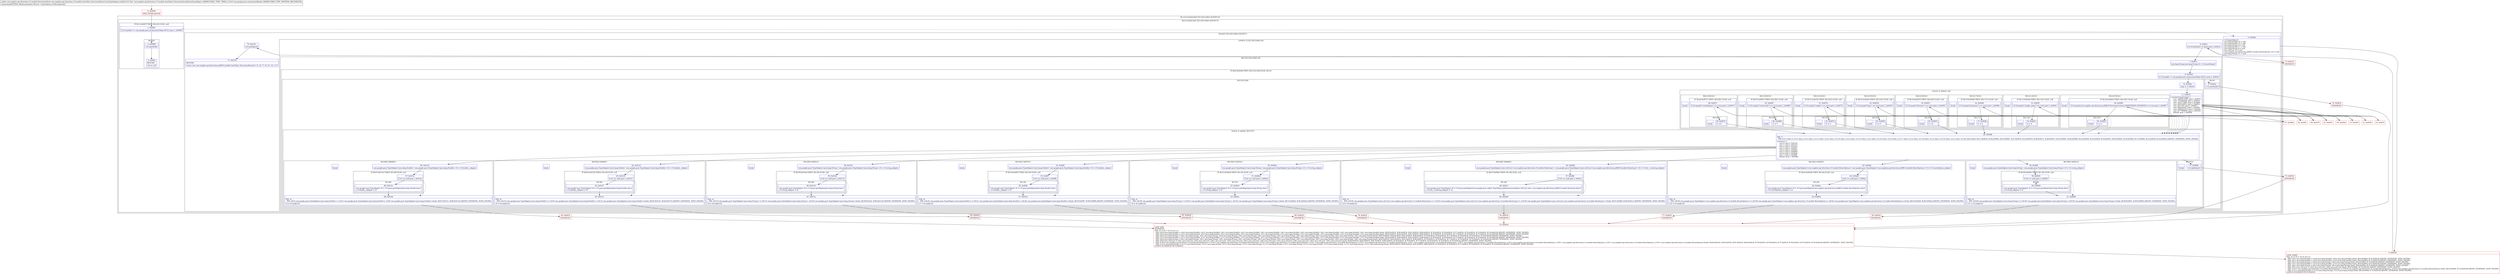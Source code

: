 digraph "CFG forcom.mapbox.api.directions.v5.models.AutoValue_DirectionsRoute.GsonTypeAdapter.read(Lcom\/google\/gson\/stream\/JsonReader;)Lcom\/mapbox\/api\/directions\/v5\/models\/DirectionsRoute;" {
subgraph cluster_Region_1440393895 {
label = "R(1:(2:(2:2|3)|(4:4|(2:7|(3:10|11|36)(1:9))|70|71)))";
node [shape=record,color=blue];
subgraph cluster_Region_1289423044 {
label = "R(2:(2:2|3)|(4:4|(2:7|(3:10|11|36)(1:9))|70|71))";
node [shape=record,color=blue];
subgraph cluster_IfRegion_1177563721 {
label = "IF [B:1:0x0007] THEN: R(2:2|3) ELSE: null";
node [shape=record,color=blue];
Node_1 [shape=record,label="{1\:\ 0x0007|if (r14.peek() == com.google.gson.stream.JsonToken.NULL) goto L_0x0009\l}"];
subgraph cluster_Region_2043659922 {
label = "R(2:2|3)";
node [shape=record,color=blue];
Node_2 [shape=record,label="{2\:\ 0x0009|r14.nextNull()\l}"];
Node_3 [shape=record,label="{3\:\ 0x000c|RETURN\l|return null\l}"];
}
}
subgraph cluster_Region_555210824 {
label = "R(4:4|(2:7|(3:10|11|36)(1:9))|70|71)";
node [shape=record,color=blue];
Node_4 [shape=record,label="{4\:\ 0x000d|r14.beginObject()\ljava.lang.Double r4 = null\ljava.lang.Double r5 = null\ljava.lang.String r6 = null\ljava.lang.Double r7 = null\ljava.lang.String r8 = null\ljava.util.List r9 = null\lcom.mapbox.api.directions.p008v5.models.RouteOptions r10 = null\ljava.lang.String r11 = null\l}"];
subgraph cluster_LoopRegion_2042680478 {
label = "LOOP:0: (2:7|(3:10|11|36)(1:9))";
node [shape=record,color=blue];
Node_6 [shape=record,label="{6\:\ 0x001c|if (r14.hasNext() != false) goto L_0x001e\l}"];
subgraph cluster_Region_1434414431 {
label = "R(2:7|(3:10|11|36)(1:9))";
node [shape=record,color=blue];
Node_7 [shape=record,label="{7\:\ 0x001e|java.lang.String java.lang.String r0 = r14.nextName()\l}"];
subgraph cluster_IfRegion_1841921610 {
label = "IF [B:8:0x0028] THEN: R(3:10|11|36) ELSE: R(1:9)";
node [shape=record,color=blue];
Node_8 [shape=record,label="{8\:\ 0x0028|if (r14.peek() != com.google.gson.stream.JsonToken.NULL) goto L_0x002e\l}"];
subgraph cluster_Region_556242970 {
label = "R(3:10|11|36)";
node [shape=record,color=blue];
Node_10 [shape=record,label="{10\:\ 0x002e|char r1 = 65535\l}"];
subgraph cluster_SwitchRegion_1315833200 {
label = "Switch: 8, default: null";
node [shape=record,color=blue];
Node_11 [shape=record,label="{11\:\ 0x0035|switch(r0.hashCode()) \{\l    case \-1992012396: goto L_0x007f;\l    case \-791592328: goto L_0x0075;\l    case \-445777899: goto L_0x006b;\l    case \-264720852: goto L_0x0061;\l    case 3317797: goto L_0x0057;\l    case 288459765: goto L_0x004d;\l    case 1846020210: goto L_0x0043;\l    case 2077998066: goto L_0x0039;\l    default: goto L_0x0038;\l\}\l}"];
subgraph cluster_Region_715959232 {
label = "R(2:(2:35|1)|1)";
node [shape=record,color=blue];
subgraph cluster_IfRegion_627258362 {
label = "IF [B:34:0x0085] THEN: R(2:35|1) ELSE: null";
node [shape=record,color=blue];
Node_34 [shape=record,label="{34\:\ 0x0085|if (r0.equals(com.mapbox.api.directions.p008v5.DirectionsCriteria.ANNOTATION_DURATION) == true) goto L_0x0087\l}"];
subgraph cluster_Region_1708057318 {
label = "R(2:35|1)";
node [shape=record,color=blue];
Node_35 [shape=record,label="{35\:\ 0x0087|r1 = 1\l}"];
Node_InsnContainer_760222545 [shape=record,label="{|break\l}"];
}
}
Node_InsnContainer_1389053505 [shape=record,label="{|break\l}"];
}
subgraph cluster_Region_1960204668 {
label = "R(2:(2:32|1)|1)";
node [shape=record,color=blue];
subgraph cluster_IfRegion_1140591197 {
label = "IF [B:31:0x007b] THEN: R(2:32|1) ELSE: null";
node [shape=record,color=blue];
Node_31 [shape=record,label="{31\:\ 0x007b|if (r0.equals(\"weight\") == true) goto L_0x007d\l}"];
subgraph cluster_Region_2082895640 {
label = "R(2:32|1)";
node [shape=record,color=blue];
Node_32 [shape=record,label="{32\:\ 0x007d|r1 = 3\l}"];
Node_InsnContainer_1005260429 [shape=record,label="{|break\l}"];
}
}
Node_InsnContainer_369903674 [shape=record,label="{|break\l}"];
}
subgraph cluster_Region_519958004 {
label = "R(2:(2:29|1)|1)";
node [shape=record,color=blue];
subgraph cluster_IfRegion_1841795816 {
label = "IF [B:28:0x0071] THEN: R(2:29|1) ELSE: null";
node [shape=record,color=blue];
Node_28 [shape=record,label="{28\:\ 0x0071|if (r0.equals(\"routeOptions\") == true) goto L_0x0073\l}"];
subgraph cluster_Region_1361178610 {
label = "R(2:29|1)";
node [shape=record,color=blue];
Node_29 [shape=record,label="{29\:\ 0x0073|r1 = 6\l}"];
Node_InsnContainer_1478908654 [shape=record,label="{|break\l}"];
}
}
Node_InsnContainer_995796993 [shape=record,label="{|break\l}"];
}
subgraph cluster_Region_1340304072 {
label = "R(2:(2:26|1)|1)";
node [shape=record,color=blue];
subgraph cluster_IfRegion_1404850085 {
label = "IF [B:25:0x0067] THEN: R(2:26|1) ELSE: null";
node [shape=record,color=blue];
Node_25 [shape=record,label="{25\:\ 0x0067|if (r0.equals(\"voiceLocale\") == true) goto L_0x0069\l}"];
subgraph cluster_Region_1289439876 {
label = "R(2:26|1)";
node [shape=record,color=blue];
Node_26 [shape=record,label="{26\:\ 0x0069|r1 = 7\l}"];
Node_InsnContainer_1040235661 [shape=record,label="{|break\l}"];
}
}
Node_InsnContainer_1419468937 [shape=record,label="{|break\l}"];
}
subgraph cluster_Region_988795067 {
label = "R(2:(2:23|1)|1)";
node [shape=record,color=blue];
subgraph cluster_IfRegion_1878805195 {
label = "IF [B:22:0x005d] THEN: R(2:23|1) ELSE: null";
node [shape=record,color=blue];
Node_22 [shape=record,label="{22\:\ 0x005d|if (r0.equals(\"legs\") == true) goto L_0x005f\l}"];
subgraph cluster_Region_1586513963 {
label = "R(2:23|1)";
node [shape=record,color=blue];
Node_23 [shape=record,label="{23\:\ 0x005f|r1 = 5\l}"];
Node_InsnContainer_1846429700 [shape=record,label="{|break\l}"];
}
}
Node_InsnContainer_1439790492 [shape=record,label="{|break\l}"];
}
subgraph cluster_Region_1522649223 {
label = "R(2:(2:20|1)|1)";
node [shape=record,color=blue];
subgraph cluster_IfRegion_1282476939 {
label = "IF [B:19:0x0053] THEN: R(2:20|1) ELSE: null";
node [shape=record,color=blue];
Node_19 [shape=record,label="{19\:\ 0x0053|if (r0.equals(\"distance\") == true) goto L_0x0055\l}"];
subgraph cluster_Region_297892438 {
label = "R(2:20|1)";
node [shape=record,color=blue];
Node_20 [shape=record,label="{20\:\ 0x0055|r1 = 0\l}"];
Node_InsnContainer_519025004 [shape=record,label="{|break\l}"];
}
}
Node_InsnContainer_45974749 [shape=record,label="{|break\l}"];
}
subgraph cluster_Region_1545501827 {
label = "R(2:(2:17|1)|1)";
node [shape=record,color=blue];
subgraph cluster_IfRegion_502300735 {
label = "IF [B:16:0x0049] THEN: R(2:17|1) ELSE: null";
node [shape=record,color=blue];
Node_16 [shape=record,label="{16\:\ 0x0049|if (r0.equals(\"geometry\") == true) goto L_0x004b\l}"];
subgraph cluster_Region_1338071523 {
label = "R(2:17|1)";
node [shape=record,color=blue];
Node_17 [shape=record,label="{17\:\ 0x004b|r1 = 2\l}"];
Node_InsnContainer_139395703 [shape=record,label="{|break\l}"];
}
}
Node_InsnContainer_1808312003 [shape=record,label="{|break\l}"];
}
subgraph cluster_Region_87907339 {
label = "R(2:(2:14|1)|1)";
node [shape=record,color=blue];
subgraph cluster_IfRegion_738211139 {
label = "IF [B:13:0x003f] THEN: R(2:14|1) ELSE: null";
node [shape=record,color=blue];
Node_13 [shape=record,label="{13\:\ 0x003f|if (r0.equals(\"weight_name\") == true) goto L_0x0041\l}"];
subgraph cluster_Region_1507374581 {
label = "R(2:14|1)";
node [shape=record,color=blue];
Node_14 [shape=record,label="{14\:\ 0x0041|r1 = 4\l}"];
Node_InsnContainer_711508555 [shape=record,label="{|break\l}"];
}
}
Node_InsnContainer_1522807243 [shape=record,label="{|break\l}"];
}
}
subgraph cluster_SwitchRegion_89485301 {
label = "Switch: 8, default: R(2:37|1)";
node [shape=record,color=blue];
Node_36 [shape=record,label="{36\:\ 0x0088|PHI: r1 \l  PHI: (r1v3 char) = (r1v2 char), (r1v2 char), (r1v13 char), (r1v2 char), (r1v14 char), (r1v2 char), (r1v15 char), (r1v2 char), (r1v16 char), (r1v2 char), (r1v17 char), (r1v2 char), (r1v18 char), (r1v2 char), (r1v19 char), (r1v2 char), (r1v20 char) binds: [B:11:0x0035, B:34:0x0085, B:35:0x0087, B:31:0x007b, B:32:0x007d, B:28:0x0071, B:29:0x0073, B:25:0x0067, B:26:0x0069, B:22:0x005d, B:23:0x005f, B:19:0x0053, B:20:0x0055, B:16:0x0049, B:17:0x004b, B:13:0x003f, B:14:0x0041] A[DONT_GENERATE, DONT_INLINE]\l|switch(r1) \{\l    case 0: goto L_0x013a;\l    case 1: goto L_0x0123;\l    case 2: goto L_0x010c;\l    case 3: goto L_0x00f5;\l    case 4: goto L_0x00de;\l    case 5: goto L_0x00bd;\l    case 6: goto L_0x00a6;\l    case 7: goto L_0x008f;\l    default: goto L_0x008b;\l\}\l}"];
subgraph cluster_Region_2089580458 {
label = "R(4:66|(1:68)|69|1)";
node [shape=record,color=blue];
Node_66 [shape=record,label="{66\:\ 0x013a|com.google.gson.TypeAdapter\<java.lang.Double\> com.google.gson.TypeAdapter\<java.lang.Double\> r0 = r13.double__adapter\l}"];
subgraph cluster_IfRegion_1511520906 {
label = "IF [B:67:0x013c] THEN: R(1:68) ELSE: null";
node [shape=record,color=blue];
Node_67 [shape=record,label="{67\:\ 0x013c|if (r0 == null) goto L_0x013e\l}"];
subgraph cluster_Region_526165699 {
label = "R(1:68)";
node [shape=record,color=blue];
Node_68 [shape=record,label="{68\:\ 0x013e|com.google.gson.TypeAdapter r0 = r13.gson.getAdapter(java.lang.Double.class)\lr13.double__adapter = r0\l}"];
}
}
Node_69 [shape=record,label="{69\:\ 0x0148|PHI: r0 \l  PHI: (r0v4 com.google.gson.TypeAdapter\<java.lang.Double\>) = (r0v3 com.google.gson.TypeAdapter\<java.lang.Double\>), (r0v8 com.google.gson.TypeAdapter\<java.lang.Double\>) binds: [B:67:0x013c, B:68:0x013e] A[DONT_GENERATE, DONT_INLINE]\l|r4 = r0.read(r14)\l}"];
Node_InsnContainer_1947499246 [shape=record,label="{|break\l}"];
}
subgraph cluster_Region_1566969235 {
label = "R(4:62|(1:64)|65|1)";
node [shape=record,color=blue];
Node_62 [shape=record,label="{62\:\ 0x0123|com.google.gson.TypeAdapter\<java.lang.Double\> com.google.gson.TypeAdapter\<java.lang.Double\> r0 = r13.double__adapter\l}"];
subgraph cluster_IfRegion_1752727261 {
label = "IF [B:63:0x0125] THEN: R(1:64) ELSE: null";
node [shape=record,color=blue];
Node_63 [shape=record,label="{63\:\ 0x0125|if (r0 == null) goto L_0x0127\l}"];
subgraph cluster_Region_1182567200 {
label = "R(1:64)";
node [shape=record,color=blue];
Node_64 [shape=record,label="{64\:\ 0x0127|com.google.gson.TypeAdapter r0 = r13.gson.getAdapter(java.lang.Double.class)\lr13.double__adapter = r0\l}"];
}
}
Node_65 [shape=record,label="{65\:\ 0x0131|PHI: r0 \l  PHI: (r0v10 com.google.gson.TypeAdapter\<java.lang.Double\>) = (r0v9 com.google.gson.TypeAdapter\<java.lang.Double\>), (r0v14 com.google.gson.TypeAdapter\<java.lang.Double\>) binds: [B:63:0x0125, B:64:0x0127] A[DONT_GENERATE, DONT_INLINE]\l|r5 = r0.read(r14)\l}"];
Node_InsnContainer_455519587 [shape=record,label="{|break\l}"];
}
subgraph cluster_Region_1061877807 {
label = "R(4:58|(1:60)|61|1)";
node [shape=record,color=blue];
Node_58 [shape=record,label="{58\:\ 0x010c|com.google.gson.TypeAdapter\<java.lang.String\> com.google.gson.TypeAdapter\<java.lang.String\> r0 = r13.string_adapter\l}"];
subgraph cluster_IfRegion_2010041538 {
label = "IF [B:59:0x010e] THEN: R(1:60) ELSE: null";
node [shape=record,color=blue];
Node_59 [shape=record,label="{59\:\ 0x010e|if (r0 == null) goto L_0x0110\l}"];
subgraph cluster_Region_308852655 {
label = "R(1:60)";
node [shape=record,color=blue];
Node_60 [shape=record,label="{60\:\ 0x0110|com.google.gson.TypeAdapter r0 = r13.gson.getAdapter(java.lang.String.class)\lr13.string_adapter = r0\l}"];
}
}
Node_61 [shape=record,label="{61\:\ 0x011a|PHI: r0 \l  PHI: (r0v16 com.google.gson.TypeAdapter\<java.lang.String\>) = (r0v15 com.google.gson.TypeAdapter\<java.lang.String\>), (r0v20 com.google.gson.TypeAdapter\<java.lang.String\>) binds: [B:59:0x010e, B:60:0x0110] A[DONT_GENERATE, DONT_INLINE]\l|r6 = r0.read(r14)\l}"];
Node_InsnContainer_2008047318 [shape=record,label="{|break\l}"];
}
subgraph cluster_Region_545305110 {
label = "R(4:54|(1:56)|57|1)";
node [shape=record,color=blue];
Node_54 [shape=record,label="{54\:\ 0x00f5|com.google.gson.TypeAdapter\<java.lang.Double\> com.google.gson.TypeAdapter\<java.lang.Double\> r0 = r13.double__adapter\l}"];
subgraph cluster_IfRegion_2121039458 {
label = "IF [B:55:0x00f7] THEN: R(1:56) ELSE: null";
node [shape=record,color=blue];
Node_55 [shape=record,label="{55\:\ 0x00f7|if (r0 == null) goto L_0x00f9\l}"];
subgraph cluster_Region_1439267984 {
label = "R(1:56)";
node [shape=record,color=blue];
Node_56 [shape=record,label="{56\:\ 0x00f9|com.google.gson.TypeAdapter r0 = r13.gson.getAdapter(java.lang.Double.class)\lr13.double__adapter = r0\l}"];
}
}
Node_57 [shape=record,label="{57\:\ 0x0103|PHI: r0 \l  PHI: (r0v22 com.google.gson.TypeAdapter\<java.lang.Double\>) = (r0v21 com.google.gson.TypeAdapter\<java.lang.Double\>), (r0v26 com.google.gson.TypeAdapter\<java.lang.Double\>) binds: [B:55:0x00f7, B:56:0x00f9] A[DONT_GENERATE, DONT_INLINE]\l|r7 = r0.read(r14)\l}"];
Node_InsnContainer_209810306 [shape=record,label="{|break\l}"];
}
subgraph cluster_Region_1068408971 {
label = "R(4:50|(1:52)|53|1)";
node [shape=record,color=blue];
Node_50 [shape=record,label="{50\:\ 0x00de|com.google.gson.TypeAdapter\<java.lang.String\> com.google.gson.TypeAdapter\<java.lang.String\> r0 = r13.string_adapter\l}"];
subgraph cluster_IfRegion_675744508 {
label = "IF [B:51:0x00e0] THEN: R(1:52) ELSE: null";
node [shape=record,color=blue];
Node_51 [shape=record,label="{51\:\ 0x00e0|if (r0 == null) goto L_0x00e2\l}"];
subgraph cluster_Region_695106511 {
label = "R(1:52)";
node [shape=record,color=blue];
Node_52 [shape=record,label="{52\:\ 0x00e2|com.google.gson.TypeAdapter r0 = r13.gson.getAdapter(java.lang.String.class)\lr13.string_adapter = r0\l}"];
}
}
Node_53 [shape=record,label="{53\:\ 0x00ec|PHI: r0 \l  PHI: (r0v28 com.google.gson.TypeAdapter\<java.lang.String\>) = (r0v27 com.google.gson.TypeAdapter\<java.lang.String\>), (r0v32 com.google.gson.TypeAdapter\<java.lang.String\>) binds: [B:51:0x00e0, B:52:0x00e2] A[DONT_GENERATE, DONT_INLINE]\l|r8 = r0.read(r14)\l}"];
Node_InsnContainer_1536539638 [shape=record,label="{|break\l}"];
}
subgraph cluster_Region_1380530296 {
label = "R(4:46|(1:48)|49|1)";
node [shape=record,color=blue];
Node_46 [shape=record,label="{46\:\ 0x00bd|com.google.gson.TypeAdapter\<java.util.List\<com.mapbox.api.directions.v5.models.RouteLeg\>\> com.google.gson.TypeAdapter\<java.util.List\<com.mapbox.api.directions.p008v5.models.RouteLeg\>\> r0 = r13.list__routeLeg_adapter\l}"];
subgraph cluster_IfRegion_737556810 {
label = "IF [B:47:0x00bf] THEN: R(1:48) ELSE: null";
node [shape=record,color=blue];
Node_47 [shape=record,label="{47\:\ 0x00bf|if (r0 == null) goto L_0x00c1\l}"];
subgraph cluster_Region_922013336 {
label = "R(1:48)";
node [shape=record,color=blue];
Node_48 [shape=record,label="{48\:\ 0x00c1|com.google.gson.TypeAdapter r0 = r13.gson.getAdapter(com.google.gson.reflect.TypeToken.getParameterized(java.util.List.class, com.mapbox.api.directions.p008v5.models.RouteLeg.class))\lr13.list__routeLeg_adapter = r0\l}"];
}
}
Node_49 [shape=record,label="{49\:\ 0x00d5|PHI: r0 \l  PHI: (r0v34 com.google.gson.TypeAdapter\<java.util.List\<com.mapbox.api.directions.v5.models.RouteLeg\>\>) = (r0v33 com.google.gson.TypeAdapter\<java.util.List\<com.mapbox.api.directions.v5.models.RouteLeg\>\>), (r0v38 com.google.gson.TypeAdapter\<java.util.List\<com.mapbox.api.directions.v5.models.RouteLeg\>\>) binds: [B:47:0x00bf, B:48:0x00c1] A[DONT_GENERATE, DONT_INLINE]\l|r9 = r0.read(r14)\l}"];
Node_InsnContainer_1970690130 [shape=record,label="{|break\l}"];
}
subgraph cluster_Region_984230302 {
label = "R(4:42|(1:44)|45|1)";
node [shape=record,color=blue];
Node_42 [shape=record,label="{42\:\ 0x00a6|com.google.gson.TypeAdapter\<com.mapbox.api.directions.v5.models.RouteOptions\> com.google.gson.TypeAdapter\<com.mapbox.api.directions.p008v5.models.RouteOptions\> r0 = r13.routeOptions_adapter\l}"];
subgraph cluster_IfRegion_1637645261 {
label = "IF [B:43:0x00a8] THEN: R(1:44) ELSE: null";
node [shape=record,color=blue];
Node_43 [shape=record,label="{43\:\ 0x00a8|if (r0 == null) goto L_0x00aa\l}"];
subgraph cluster_Region_1897701368 {
label = "R(1:44)";
node [shape=record,color=blue];
Node_44 [shape=record,label="{44\:\ 0x00aa|com.google.gson.TypeAdapter r0 = r13.gson.getAdapter(com.mapbox.api.directions.p008v5.models.RouteOptions.class)\lr13.routeOptions_adapter = r0\l}"];
}
}
Node_45 [shape=record,label="{45\:\ 0x00b4|PHI: r0 \l  PHI: (r0v40 com.google.gson.TypeAdapter\<com.mapbox.api.directions.v5.models.RouteOptions\>) = (r0v39 com.google.gson.TypeAdapter\<com.mapbox.api.directions.v5.models.RouteOptions\>), (r0v44 com.google.gson.TypeAdapter\<com.mapbox.api.directions.v5.models.RouteOptions\>) binds: [B:43:0x00a8, B:44:0x00aa] A[DONT_GENERATE, DONT_INLINE]\l|r10 = r0.read(r14)\l}"];
Node_InsnContainer_12975812 [shape=record,label="{|break\l}"];
}
subgraph cluster_Region_530525407 {
label = "R(4:38|(1:40)|41|1)";
node [shape=record,color=blue];
Node_38 [shape=record,label="{38\:\ 0x008f|com.google.gson.TypeAdapter\<java.lang.String\> com.google.gson.TypeAdapter\<java.lang.String\> r0 = r13.string_adapter\l}"];
subgraph cluster_IfRegion_1806348922 {
label = "IF [B:39:0x0091] THEN: R(1:40) ELSE: null";
node [shape=record,color=blue];
Node_39 [shape=record,label="{39\:\ 0x0091|if (r0 == null) goto L_0x0093\l}"];
subgraph cluster_Region_1905064296 {
label = "R(1:40)";
node [shape=record,color=blue];
Node_40 [shape=record,label="{40\:\ 0x0093|com.google.gson.TypeAdapter r0 = r13.gson.getAdapter(java.lang.String.class)\lr13.string_adapter = r0\l}"];
}
}
Node_41 [shape=record,label="{41\:\ 0x009d|PHI: r0 \l  PHI: (r0v46 com.google.gson.TypeAdapter\<java.lang.String\>) = (r0v45 com.google.gson.TypeAdapter\<java.lang.String\>), (r0v50 com.google.gson.TypeAdapter\<java.lang.String\>) binds: [B:39:0x0091, B:40:0x0093] A[DONT_GENERATE, DONT_INLINE]\l|r11 = r0.read(r14)\l}"];
Node_InsnContainer_132091965 [shape=record,label="{|break\l}"];
}
subgraph cluster_Region_1910751547 {
label = "R(2:37|1)";
node [shape=record,color=blue];
Node_37 [shape=record,label="{37\:\ 0x008b|r14.skipValue()\l}"];
Node_InsnContainer_915448733 [shape=record,label="{|break\l}"];
}
}
}
subgraph cluster_Region_420235349 {
label = "R(1:9)";
node [shape=record,color=blue];
Node_9 [shape=record,label="{9\:\ 0x002a|r14.nextNull()\l}"];
}
}
}
}
Node_70 [shape=record,label="{70\:\ 0x0151|r14.endObject()\l}"];
Node_71 [shape=record,label="{71\:\ 0x015a|RETURN\l|return new com.mapbox.api.directions.p008v5.models.AutoValue_DirectionsRoute(r4, r5, r6, r7, r8, r9, r10, r11)\l}"];
}
}
}
Node_0 [shape=record,color=red,label="{0\:\ 0x0000|MTH_ENTER_BLOCK\l}"];
Node_5 [shape=record,color=red,label="{5\:\ 0x0018|LOOP_START\lPHI: r4 r5 r6 r7 r8 r9 r10 r11 \l  PHI: (r4v1 java.lang.Double) = (r4v0 java.lang.Double), (r4v2 java.lang.Double) binds: [B:4:0x000d, B:72:0x0018] A[DONT_GENERATE, DONT_INLINE]\l  PHI: (r5v1 java.lang.Double) = (r5v0 java.lang.Double), (r5v2 java.lang.Double) binds: [B:4:0x000d, B:72:0x0018] A[DONT_GENERATE, DONT_INLINE]\l  PHI: (r6v1 java.lang.String) = (r6v0 java.lang.String), (r6v2 java.lang.String) binds: [B:4:0x000d, B:72:0x0018] A[DONT_GENERATE, DONT_INLINE]\l  PHI: (r7v1 java.lang.Double) = (r7v0 java.lang.Double), (r7v2 java.lang.Double) binds: [B:4:0x000d, B:72:0x0018] A[DONT_GENERATE, DONT_INLINE]\l  PHI: (r8v1 java.lang.String) = (r8v0 java.lang.String), (r8v2 java.lang.String) binds: [B:4:0x000d, B:72:0x0018] A[DONT_GENERATE, DONT_INLINE]\l  PHI: (r9v1 java.util.List) = (r9v0 java.util.List), (r9v2 java.util.List) binds: [B:4:0x000d, B:72:0x0018] A[DONT_GENERATE, DONT_INLINE]\l  PHI: (r10v1 com.mapbox.api.directions.v5.models.RouteOptions) = (r10v0 com.mapbox.api.directions.v5.models.RouteOptions), (r10v2 com.mapbox.api.directions.v5.models.RouteOptions) binds: [B:4:0x000d, B:72:0x0018] A[DONT_GENERATE, DONT_INLINE]\l  PHI: (r11v1 java.lang.String) = (r11v0 java.lang.String), (r11v2 java.lang.String) binds: [B:4:0x000d, B:72:0x0018] A[DONT_GENERATE, DONT_INLINE]\lLOOP:0: B:5:0x0018\-\>B:72:0x0018\l}"];
Node_12 [shape=record,color=red,label="{12\:\ 0x0039}"];
Node_15 [shape=record,color=red,label="{15\:\ 0x0043}"];
Node_18 [shape=record,color=red,label="{18\:\ 0x004d}"];
Node_21 [shape=record,color=red,label="{21\:\ 0x0057}"];
Node_24 [shape=record,color=red,label="{24\:\ 0x0061}"];
Node_27 [shape=record,color=red,label="{27\:\ 0x006b}"];
Node_30 [shape=record,color=red,label="{30\:\ 0x0075}"];
Node_33 [shape=record,color=red,label="{33\:\ 0x007f}"];
Node_72 [shape=record,color=red,label="{72\:\ 0x0018|LOOP_END\lSYNTHETIC\lPHI: r4 r5 r6 r7 r8 r9 r10 r11 \l  PHI: (r4v2 java.lang.Double) = (r4v3 java.lang.Double), (r4v1 java.lang.Double), (r4v1 java.lang.Double), (r4v1 java.lang.Double), (r4v1 java.lang.Double), (r4v1 java.lang.Double), (r4v1 java.lang.Double), (r4v1 java.lang.Double), (r4v1 java.lang.Double), (r4v1 java.lang.Double) binds: [B:83:0x0018, B:82:0x0018, B:81:0x0018, B:80:0x0018, B:79:0x0018, B:78:0x0018, B:77:0x0018, B:76:0x0018, B:75:0x0018, B:74:0x0018] A[DONT_GENERATE, DONT_INLINE]\l  PHI: (r5v2 java.lang.Double) = (r5v1 java.lang.Double), (r5v3 java.lang.Double), (r5v1 java.lang.Double), (r5v1 java.lang.Double), (r5v1 java.lang.Double), (r5v1 java.lang.Double), (r5v1 java.lang.Double), (r5v1 java.lang.Double), (r5v1 java.lang.Double), (r5v1 java.lang.Double) binds: [B:83:0x0018, B:82:0x0018, B:81:0x0018, B:80:0x0018, B:79:0x0018, B:78:0x0018, B:77:0x0018, B:76:0x0018, B:75:0x0018, B:74:0x0018] A[DONT_GENERATE, DONT_INLINE]\l  PHI: (r6v2 java.lang.String) = (r6v1 java.lang.String), (r6v1 java.lang.String), (r6v3 java.lang.String), (r6v1 java.lang.String), (r6v1 java.lang.String), (r6v1 java.lang.String), (r6v1 java.lang.String), (r6v1 java.lang.String), (r6v1 java.lang.String), (r6v1 java.lang.String) binds: [B:83:0x0018, B:82:0x0018, B:81:0x0018, B:80:0x0018, B:79:0x0018, B:78:0x0018, B:77:0x0018, B:76:0x0018, B:75:0x0018, B:74:0x0018] A[DONT_GENERATE, DONT_INLINE]\l  PHI: (r7v2 java.lang.Double) = (r7v1 java.lang.Double), (r7v1 java.lang.Double), (r7v1 java.lang.Double), (r7v3 java.lang.Double), (r7v1 java.lang.Double), (r7v1 java.lang.Double), (r7v1 java.lang.Double), (r7v1 java.lang.Double), (r7v1 java.lang.Double), (r7v1 java.lang.Double) binds: [B:83:0x0018, B:82:0x0018, B:81:0x0018, B:80:0x0018, B:79:0x0018, B:78:0x0018, B:77:0x0018, B:76:0x0018, B:75:0x0018, B:74:0x0018] A[DONT_GENERATE, DONT_INLINE]\l  PHI: (r8v2 java.lang.String) = (r8v1 java.lang.String), (r8v1 java.lang.String), (r8v1 java.lang.String), (r8v1 java.lang.String), (r8v3 java.lang.String), (r8v1 java.lang.String), (r8v1 java.lang.String), (r8v1 java.lang.String), (r8v1 java.lang.String), (r8v1 java.lang.String) binds: [B:83:0x0018, B:82:0x0018, B:81:0x0018, B:80:0x0018, B:79:0x0018, B:78:0x0018, B:77:0x0018, B:76:0x0018, B:75:0x0018, B:74:0x0018] A[DONT_GENERATE, DONT_INLINE]\l  PHI: (r9v2 java.util.List) = (r9v1 java.util.List), (r9v1 java.util.List), (r9v1 java.util.List), (r9v1 java.util.List), (r9v1 java.util.List), (r9v3 java.util.List), (r9v1 java.util.List), (r9v1 java.util.List), (r9v1 java.util.List), (r9v1 java.util.List) binds: [B:83:0x0018, B:82:0x0018, B:81:0x0018, B:80:0x0018, B:79:0x0018, B:78:0x0018, B:77:0x0018, B:76:0x0018, B:75:0x0018, B:74:0x0018] A[DONT_GENERATE, DONT_INLINE]\l  PHI: (r10v2 com.mapbox.api.directions.v5.models.RouteOptions) = (r10v1 com.mapbox.api.directions.v5.models.RouteOptions), (r10v1 com.mapbox.api.directions.v5.models.RouteOptions), (r10v1 com.mapbox.api.directions.v5.models.RouteOptions), (r10v1 com.mapbox.api.directions.v5.models.RouteOptions), (r10v1 com.mapbox.api.directions.v5.models.RouteOptions), (r10v1 com.mapbox.api.directions.v5.models.RouteOptions), (r10v3 com.mapbox.api.directions.v5.models.RouteOptions), (r10v1 com.mapbox.api.directions.v5.models.RouteOptions), (r10v1 com.mapbox.api.directions.v5.models.RouteOptions), (r10v1 com.mapbox.api.directions.v5.models.RouteOptions) binds: [B:83:0x0018, B:82:0x0018, B:81:0x0018, B:80:0x0018, B:79:0x0018, B:78:0x0018, B:77:0x0018, B:76:0x0018, B:75:0x0018, B:74:0x0018] A[DONT_GENERATE, DONT_INLINE]\l  PHI: (r11v2 java.lang.String) = (r11v1 java.lang.String), (r11v1 java.lang.String), (r11v1 java.lang.String), (r11v1 java.lang.String), (r11v1 java.lang.String), (r11v1 java.lang.String), (r11v1 java.lang.String), (r11v3 java.lang.String), (r11v1 java.lang.String), (r11v1 java.lang.String) binds: [B:83:0x0018, B:82:0x0018, B:81:0x0018, B:80:0x0018, B:79:0x0018, B:78:0x0018, B:77:0x0018, B:76:0x0018, B:75:0x0018, B:74:0x0018] A[DONT_GENERATE, DONT_INLINE]\lLOOP:0: B:5:0x0018\-\>B:72:0x0018\l}"];
Node_73 [shape=record,color=red,label="{73\:\ 0x0151|SYNTHETIC\l}"];
Node_74 [shape=record,color=red,label="{74\:\ 0x0018|SYNTHETIC\l}"];
Node_75 [shape=record,color=red,label="{75\:\ 0x0018|SYNTHETIC\l}"];
Node_76 [shape=record,color=red,label="{76\:\ 0x0018|SYNTHETIC\l}"];
Node_77 [shape=record,color=red,label="{77\:\ 0x0018|SYNTHETIC\l}"];
Node_78 [shape=record,color=red,label="{78\:\ 0x0018|SYNTHETIC\l}"];
Node_79 [shape=record,color=red,label="{79\:\ 0x0018|SYNTHETIC\l}"];
Node_80 [shape=record,color=red,label="{80\:\ 0x0018|SYNTHETIC\l}"];
Node_81 [shape=record,color=red,label="{81\:\ 0x0018|SYNTHETIC\l}"];
Node_82 [shape=record,color=red,label="{82\:\ 0x0018|SYNTHETIC\l}"];
Node_83 [shape=record,color=red,label="{83\:\ 0x0018|SYNTHETIC\l}"];
MethodNode[shape=record,label="{public com.mapbox.api.directions.v5.models.DirectionsRoute com.mapbox.api.directions.v5.models.AutoValue_DirectionsRoute.GsonTypeAdapter.read((r13v0 'this' com.mapbox.api.directions.v5.models.AutoValue_DirectionsRoute$GsonTypeAdapter A[IMMUTABLE_TYPE, THIS]), (r14v0 com.google.gson.stream.JsonReader A[IMMUTABLE_TYPE, METHOD_ARGUMENT]))  | Annotation[SYSTEM, dalvik.annotation.Throws, \{value=[java.io.IOException]\}]\l}"];
MethodNode -> Node_0;
Node_1 -> Node_2;
Node_1 -> Node_4[style=dashed];
Node_2 -> Node_3;
Node_4 -> Node_5;
Node_6 -> Node_7;
Node_6 -> Node_73[style=dashed];
Node_7 -> Node_8;
Node_8 -> Node_9[style=dashed];
Node_8 -> Node_10;
Node_10 -> Node_11;
Node_11 -> Node_12;
Node_11 -> Node_15;
Node_11 -> Node_18;
Node_11 -> Node_21;
Node_11 -> Node_24;
Node_11 -> Node_27;
Node_11 -> Node_30;
Node_11 -> Node_33;
Node_11 -> Node_36;
Node_34 -> Node_35;
Node_34 -> Node_36[style=dashed];
Node_35 -> Node_36;
Node_31 -> Node_32;
Node_31 -> Node_36[style=dashed];
Node_32 -> Node_36;
Node_28 -> Node_29;
Node_28 -> Node_36[style=dashed];
Node_29 -> Node_36;
Node_25 -> Node_26;
Node_25 -> Node_36[style=dashed];
Node_26 -> Node_36;
Node_22 -> Node_23;
Node_22 -> Node_36[style=dashed];
Node_23 -> Node_36;
Node_19 -> Node_20;
Node_19 -> Node_36[style=dashed];
Node_20 -> Node_36;
Node_16 -> Node_17;
Node_16 -> Node_36[style=dashed];
Node_17 -> Node_36;
Node_13 -> Node_14;
Node_13 -> Node_36[style=dashed];
Node_14 -> Node_36;
Node_36 -> Node_37;
Node_36 -> Node_38;
Node_36 -> Node_42;
Node_36 -> Node_46;
Node_36 -> Node_50;
Node_36 -> Node_54;
Node_36 -> Node_58;
Node_36 -> Node_62;
Node_36 -> Node_66;
Node_66 -> Node_67;
Node_67 -> Node_68;
Node_67 -> Node_69[style=dashed];
Node_68 -> Node_69;
Node_69 -> Node_83;
Node_62 -> Node_63;
Node_63 -> Node_64;
Node_63 -> Node_65[style=dashed];
Node_64 -> Node_65;
Node_65 -> Node_82;
Node_58 -> Node_59;
Node_59 -> Node_60;
Node_59 -> Node_61[style=dashed];
Node_60 -> Node_61;
Node_61 -> Node_81;
Node_54 -> Node_55;
Node_55 -> Node_56;
Node_55 -> Node_57[style=dashed];
Node_56 -> Node_57;
Node_57 -> Node_80;
Node_50 -> Node_51;
Node_51 -> Node_52;
Node_51 -> Node_53[style=dashed];
Node_52 -> Node_53;
Node_53 -> Node_79;
Node_46 -> Node_47;
Node_47 -> Node_48;
Node_47 -> Node_49[style=dashed];
Node_48 -> Node_49;
Node_49 -> Node_78;
Node_42 -> Node_43;
Node_43 -> Node_44;
Node_43 -> Node_45[style=dashed];
Node_44 -> Node_45;
Node_45 -> Node_77;
Node_38 -> Node_39;
Node_39 -> Node_40;
Node_39 -> Node_41[style=dashed];
Node_40 -> Node_41;
Node_41 -> Node_76;
Node_37 -> Node_75;
Node_9 -> Node_74;
Node_70 -> Node_71;
Node_0 -> Node_1;
Node_5 -> Node_6;
Node_12 -> Node_13;
Node_15 -> Node_16;
Node_18 -> Node_19;
Node_21 -> Node_22;
Node_24 -> Node_25;
Node_27 -> Node_28;
Node_30 -> Node_31;
Node_33 -> Node_34;
Node_72 -> Node_5;
Node_73 -> Node_70;
Node_74 -> Node_72;
Node_75 -> Node_72;
Node_76 -> Node_72;
Node_77 -> Node_72;
Node_78 -> Node_72;
Node_79 -> Node_72;
Node_80 -> Node_72;
Node_81 -> Node_72;
Node_82 -> Node_72;
Node_83 -> Node_72;
}

